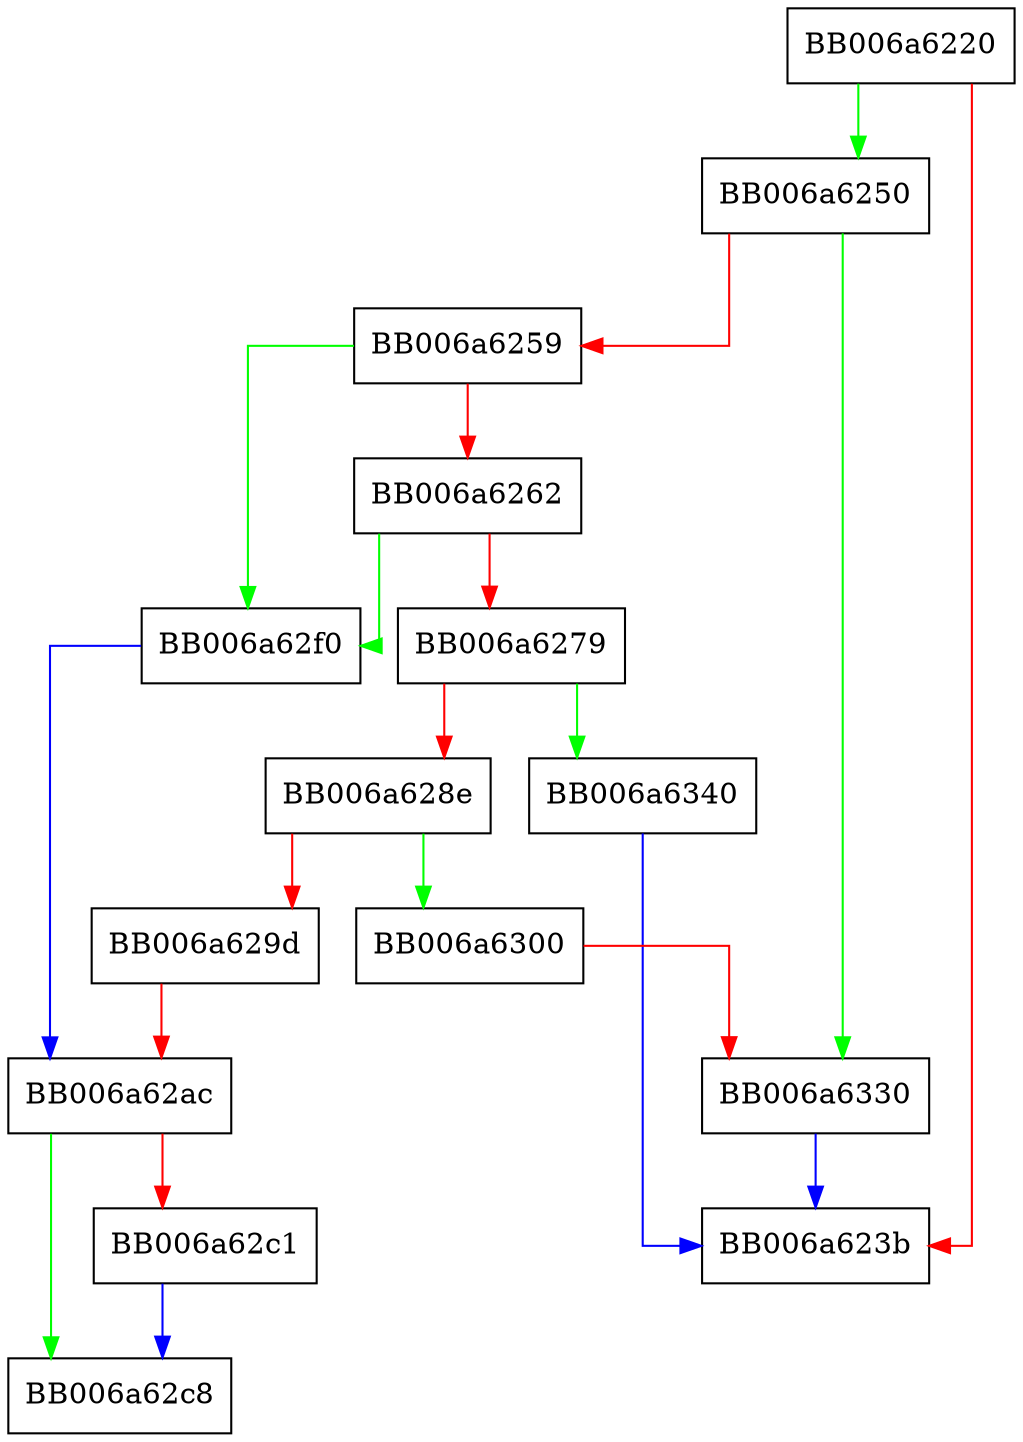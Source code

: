 digraph blake2s256_internal_init {
  node [shape="box"];
  graph [splines=ortho];
  BB006a6220 -> BB006a6250 [color="green"];
  BB006a6220 -> BB006a623b [color="red"];
  BB006a6250 -> BB006a6330 [color="green"];
  BB006a6250 -> BB006a6259 [color="red"];
  BB006a6259 -> BB006a62f0 [color="green"];
  BB006a6259 -> BB006a6262 [color="red"];
  BB006a6262 -> BB006a62f0 [color="green"];
  BB006a6262 -> BB006a6279 [color="red"];
  BB006a6279 -> BB006a6340 [color="green"];
  BB006a6279 -> BB006a628e [color="red"];
  BB006a628e -> BB006a6300 [color="green"];
  BB006a628e -> BB006a629d [color="red"];
  BB006a629d -> BB006a62ac [color="red"];
  BB006a62ac -> BB006a62c8 [color="green"];
  BB006a62ac -> BB006a62c1 [color="red"];
  BB006a62c1 -> BB006a62c8 [color="blue"];
  BB006a62f0 -> BB006a62ac [color="blue"];
  BB006a6300 -> BB006a6330 [color="red"];
  BB006a6330 -> BB006a623b [color="blue"];
  BB006a6340 -> BB006a623b [color="blue"];
}